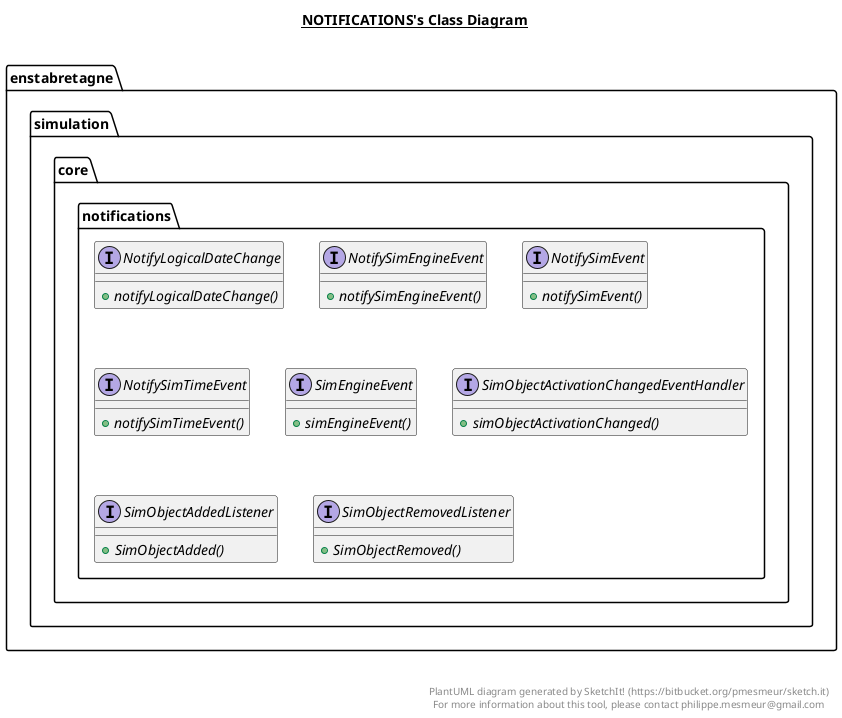 @startuml

title __NOTIFICATIONS's Class Diagram__\n

  namespace enstabretagne.simulation.core {
    namespace notifications {
      interface enstabretagne.simulation.core.notifications.NotifyLogicalDateChange {
          {abstract} + notifyLogicalDateChange()
      }
    }
  }
  

  namespace enstabretagne.simulation.core {
    namespace notifications {
      interface enstabretagne.simulation.core.notifications.NotifySimEngineEvent {
          {abstract} + notifySimEngineEvent()
      }
    }
  }
  

  namespace enstabretagne.simulation.core {
    namespace notifications {
      interface enstabretagne.simulation.core.notifications.NotifySimEvent {
          {abstract} + notifySimEvent()
      }
    }
  }
  

  namespace enstabretagne.simulation.core {
    namespace notifications {
      interface enstabretagne.simulation.core.notifications.NotifySimTimeEvent {
          {abstract} + notifySimTimeEvent()
      }
    }
  }
  

  namespace enstabretagne.simulation.core {
    namespace notifications {
      interface enstabretagne.simulation.core.notifications.SimEngineEvent {
          {abstract} + simEngineEvent()
      }
    }
  }
  

  namespace enstabretagne.simulation.core {
    namespace notifications {
      interface enstabretagne.simulation.core.notifications.SimObjectActivationChangedEventHandler {
          {abstract} + simObjectActivationChanged()
      }
    }
  }
  

  namespace enstabretagne.simulation.core {
    namespace notifications {
      interface enstabretagne.simulation.core.notifications.SimObjectAddedListener {
          {abstract} + SimObjectAdded()
      }
    }
  }
  

  namespace enstabretagne.simulation.core {
    namespace notifications {
      interface enstabretagne.simulation.core.notifications.SimObjectRemovedListener {
          {abstract} + SimObjectRemoved()
      }
    }
  }
  



right footer


PlantUML diagram generated by SketchIt! (https://bitbucket.org/pmesmeur/sketch.it)
For more information about this tool, please contact philippe.mesmeur@gmail.com
endfooter

@enduml
